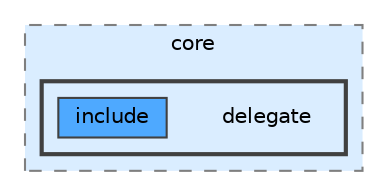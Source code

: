 digraph "lib/core/delegate"
{
 // LATEX_PDF_SIZE
  bgcolor="transparent";
  edge [fontname=Helvetica,fontsize=10,labelfontname=Helvetica,labelfontsize=10];
  node [fontname=Helvetica,fontsize=10,shape=box,height=0.2,width=0.4];
  compound=true
  subgraph clusterdir_a2d5e495f4b604d04f57d90095a59dd6 {
    graph [ bgcolor="#daedff", pencolor="grey50", label="core", fontname=Helvetica,fontsize=10 style="filled,dashed", URL="dir_a2d5e495f4b604d04f57d90095a59dd6.html",tooltip=""]
  subgraph clusterdir_39dc3696face21c9d2fd0a35e1db30ee {
    graph [ bgcolor="#daedff", pencolor="grey25", label="", fontname=Helvetica,fontsize=10 style="filled,bold", URL="dir_39dc3696face21c9d2fd0a35e1db30ee.html",tooltip=""]
    dir_39dc3696face21c9d2fd0a35e1db30ee [shape=plaintext, label="delegate"];
  dir_8281ce69863f1969052202dd9ca0378f [label="include", fillcolor="#4ea9ff", color="grey25", style="filled", URL="dir_8281ce69863f1969052202dd9ca0378f.html",tooltip=""];
  }
  }
}
